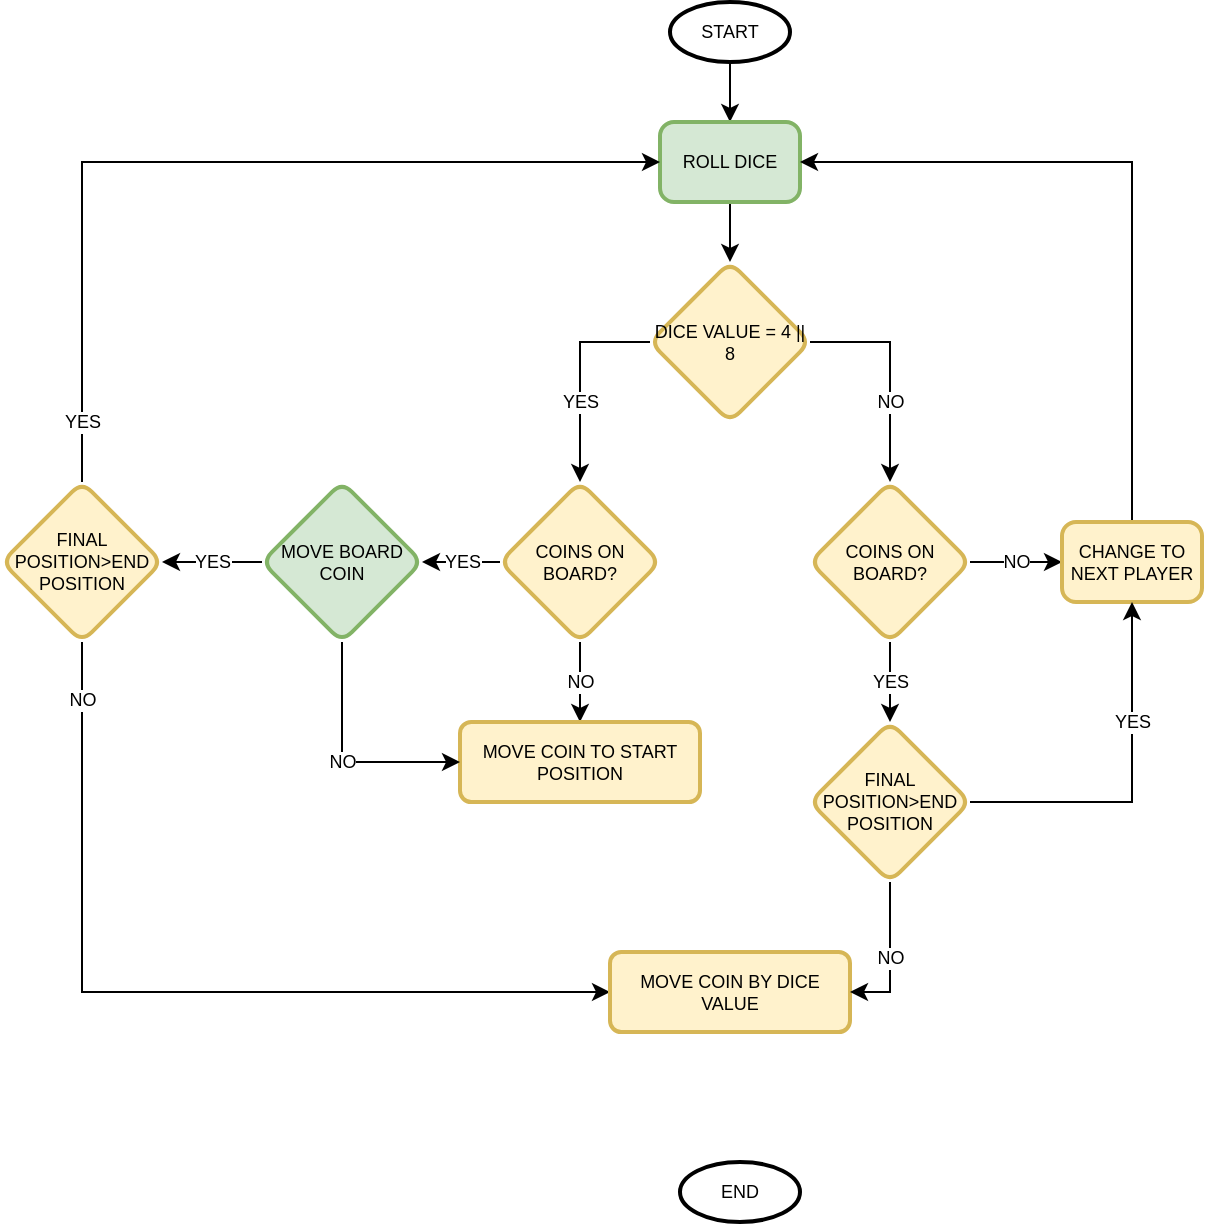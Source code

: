 <mxfile version="14.4.3" type="device"><diagram id="C5RBs43oDa-KdzZeNtuy" name="Page-1"><mxGraphModel dx="1422" dy="822" grid="1" gridSize="10" guides="1" tooltips="1" connect="1" arrows="1" fold="1" page="1" pageScale="1" pageWidth="827" pageHeight="1169" math="0" shadow="0"><root><mxCell id="WIyWlLk6GJQsqaUBKTNV-0"/><mxCell id="WIyWlLk6GJQsqaUBKTNV-1" parent="WIyWlLk6GJQsqaUBKTNV-0"/><mxCell id="v7IBuRP4jfwQRJibFm8w-3" value="" style="edgeStyle=orthogonalEdgeStyle;rounded=0;orthogonalLoop=1;jettySize=auto;html=1;fontSize=9;" parent="WIyWlLk6GJQsqaUBKTNV-1" source="v7IBuRP4jfwQRJibFm8w-0" target="v7IBuRP4jfwQRJibFm8w-2" edge="1"><mxGeometry relative="1" as="geometry"/></mxCell><mxCell id="v7IBuRP4jfwQRJibFm8w-0" value="START" style="strokeWidth=2;html=1;shape=mxgraph.flowchart.start_1;whiteSpace=wrap;fontSize=9;" parent="WIyWlLk6GJQsqaUBKTNV-1" vertex="1"><mxGeometry x="464" y="70" width="60" height="30" as="geometry"/></mxCell><mxCell id="v7IBuRP4jfwQRJibFm8w-1" value="END" style="strokeWidth=2;html=1;shape=mxgraph.flowchart.start_1;whiteSpace=wrap;fontSize=9;" parent="WIyWlLk6GJQsqaUBKTNV-1" vertex="1"><mxGeometry x="469" y="650" width="60" height="30" as="geometry"/></mxCell><mxCell id="Oz2Su5A2mTlKZPIFgI4u-11" value="" style="edgeStyle=orthogonalEdgeStyle;rounded=0;orthogonalLoop=1;jettySize=auto;html=1;fontSize=9;" edge="1" parent="WIyWlLk6GJQsqaUBKTNV-1" source="v7IBuRP4jfwQRJibFm8w-2" target="Oz2Su5A2mTlKZPIFgI4u-10"><mxGeometry relative="1" as="geometry"/></mxCell><mxCell id="v7IBuRP4jfwQRJibFm8w-2" value="ROLL DICE" style="rounded=1;whiteSpace=wrap;html=1;absoluteArcSize=1;arcSize=14;strokeWidth=2;fillColor=#d5e8d4;strokeColor=#82b366;fontSize=9;" parent="WIyWlLk6GJQsqaUBKTNV-1" vertex="1"><mxGeometry x="459" y="130" width="70" height="40" as="geometry"/></mxCell><mxCell id="v7IBuRP4jfwQRJibFm8w-18" value="NO" style="edgeStyle=orthogonalEdgeStyle;rounded=0;orthogonalLoop=1;jettySize=auto;html=1;fontSize=9;exitX=0.5;exitY=1;exitDx=0;exitDy=0;" parent="WIyWlLk6GJQsqaUBKTNV-1" source="v7IBuRP4jfwQRJibFm8w-9" target="v7IBuRP4jfwQRJibFm8w-6" edge="1"><mxGeometry relative="1" as="geometry"><mxPoint x="494" y="520" as="sourcePoint"/></mxGeometry></mxCell><mxCell id="v7IBuRP4jfwQRJibFm8w-6" value="MOVE COIN TO START POSITION" style="whiteSpace=wrap;html=1;rounded=1;strokeWidth=2;arcSize=14;fillColor=#fff2cc;strokeColor=#d6b656;fontSize=9;" parent="WIyWlLk6GJQsqaUBKTNV-1" vertex="1"><mxGeometry x="359" y="430" width="120" height="40" as="geometry"/></mxCell><mxCell id="Oz2Su5A2mTlKZPIFgI4u-18" value="YES" style="edgeStyle=orthogonalEdgeStyle;rounded=0;orthogonalLoop=1;jettySize=auto;html=1;fontSize=9;" edge="1" parent="WIyWlLk6GJQsqaUBKTNV-1" source="v7IBuRP4jfwQRJibFm8w-9" target="Oz2Su5A2mTlKZPIFgI4u-2"><mxGeometry relative="1" as="geometry"/></mxCell><mxCell id="v7IBuRP4jfwQRJibFm8w-9" value="COINS ON BOARD?" style="rhombus;whiteSpace=wrap;html=1;rounded=1;strokeWidth=2;arcSize=14;fillColor=#fff2cc;strokeColor=#d6b656;fontSize=9;" parent="WIyWlLk6GJQsqaUBKTNV-1" vertex="1"><mxGeometry x="379" y="310" width="80" height="80" as="geometry"/></mxCell><mxCell id="Oz2Su5A2mTlKZPIFgI4u-19" value="NO" style="edgeStyle=orthogonalEdgeStyle;rounded=0;orthogonalLoop=1;jettySize=auto;html=1;fontSize=9;" edge="1" parent="WIyWlLk6GJQsqaUBKTNV-1" source="Oz2Su5A2mTlKZPIFgI4u-2"><mxGeometry relative="1" as="geometry"><mxPoint x="359" y="450" as="targetPoint"/><Array as="points"><mxPoint x="300" y="450"/><mxPoint x="359" y="450"/></Array></mxGeometry></mxCell><mxCell id="Oz2Su5A2mTlKZPIFgI4u-20" value="YES" style="edgeStyle=orthogonalEdgeStyle;rounded=0;orthogonalLoop=1;jettySize=auto;html=1;fontSize=9;" edge="1" parent="WIyWlLk6GJQsqaUBKTNV-1" source="Oz2Su5A2mTlKZPIFgI4u-2" target="Oz2Su5A2mTlKZPIFgI4u-5"><mxGeometry relative="1" as="geometry"/></mxCell><mxCell id="Oz2Su5A2mTlKZPIFgI4u-2" value="MOVE BOARD COIN" style="rhombus;whiteSpace=wrap;html=1;rounded=1;strokeWidth=2;arcSize=14;fillColor=#d5e8d4;strokeColor=#82b366;fontSize=9;" vertex="1" parent="WIyWlLk6GJQsqaUBKTNV-1"><mxGeometry x="260" y="310" width="80" height="80" as="geometry"/></mxCell><mxCell id="Oz2Su5A2mTlKZPIFgI4u-21" value="YES" style="edgeStyle=orthogonalEdgeStyle;rounded=0;orthogonalLoop=1;jettySize=auto;html=1;entryX=0;entryY=0.5;entryDx=0;entryDy=0;fontSize=9;" edge="1" parent="WIyWlLk6GJQsqaUBKTNV-1" source="Oz2Su5A2mTlKZPIFgI4u-5" target="v7IBuRP4jfwQRJibFm8w-2"><mxGeometry x="-0.866" relative="1" as="geometry"><Array as="points"><mxPoint x="170" y="150"/></Array><mxPoint as="offset"/></mxGeometry></mxCell><mxCell id="Oz2Su5A2mTlKZPIFgI4u-23" value="NO" style="edgeStyle=orthogonalEdgeStyle;rounded=0;orthogonalLoop=1;jettySize=auto;html=1;fontSize=9;" edge="1" parent="WIyWlLk6GJQsqaUBKTNV-1" source="Oz2Su5A2mTlKZPIFgI4u-5" target="Oz2Su5A2mTlKZPIFgI4u-22"><mxGeometry x="-0.869" relative="1" as="geometry"><Array as="points"><mxPoint x="170" y="565"/></Array><mxPoint as="offset"/></mxGeometry></mxCell><mxCell id="Oz2Su5A2mTlKZPIFgI4u-5" value="FINAL POSITION&amp;gt;END POSITION" style="rhombus;whiteSpace=wrap;html=1;rounded=1;strokeColor=#d6b656;strokeWidth=2;fillColor=#fff2cc;arcSize=14;fontSize=9;" vertex="1" parent="WIyWlLk6GJQsqaUBKTNV-1"><mxGeometry x="130" y="310" width="80" height="80" as="geometry"/></mxCell><mxCell id="Oz2Su5A2mTlKZPIFgI4u-12" value="YES" style="edgeStyle=orthogonalEdgeStyle;rounded=0;orthogonalLoop=1;jettySize=auto;html=1;fontSize=9;" edge="1" parent="WIyWlLk6GJQsqaUBKTNV-1" source="Oz2Su5A2mTlKZPIFgI4u-10" target="v7IBuRP4jfwQRJibFm8w-9"><mxGeometry x="0.238" relative="1" as="geometry"><Array as="points"><mxPoint x="419" y="240"/></Array><mxPoint as="offset"/></mxGeometry></mxCell><mxCell id="Oz2Su5A2mTlKZPIFgI4u-13" value="NO" style="edgeStyle=orthogonalEdgeStyle;rounded=0;orthogonalLoop=1;jettySize=auto;html=1;fontSize=9;entryX=0.5;entryY=0;entryDx=0;entryDy=0;exitX=1;exitY=0.5;exitDx=0;exitDy=0;" edge="1" parent="WIyWlLk6GJQsqaUBKTNV-1" source="Oz2Su5A2mTlKZPIFgI4u-10" target="Oz2Su5A2mTlKZPIFgI4u-14"><mxGeometry x="0.273" relative="1" as="geometry"><mxPoint x="570" y="310" as="targetPoint"/><mxPoint as="offset"/></mxGeometry></mxCell><mxCell id="Oz2Su5A2mTlKZPIFgI4u-10" value="DICE VALUE = 4 || 8" style="rhombus;whiteSpace=wrap;html=1;rounded=1;strokeWidth=2;arcSize=14;fillColor=#fff2cc;strokeColor=#d6b656;fontSize=9;" vertex="1" parent="WIyWlLk6GJQsqaUBKTNV-1"><mxGeometry x="454" y="200" width="80" height="80" as="geometry"/></mxCell><mxCell id="Oz2Su5A2mTlKZPIFgI4u-16" value="NO" style="edgeStyle=orthogonalEdgeStyle;rounded=0;orthogonalLoop=1;jettySize=auto;html=1;fontSize=9;" edge="1" parent="WIyWlLk6GJQsqaUBKTNV-1" source="Oz2Su5A2mTlKZPIFgI4u-14" target="Oz2Su5A2mTlKZPIFgI4u-15"><mxGeometry relative="1" as="geometry"/></mxCell><mxCell id="Oz2Su5A2mTlKZPIFgI4u-25" value="YES" style="edgeStyle=orthogonalEdgeStyle;rounded=0;orthogonalLoop=1;jettySize=auto;html=1;fontSize=9;" edge="1" parent="WIyWlLk6GJQsqaUBKTNV-1" source="Oz2Su5A2mTlKZPIFgI4u-14" target="Oz2Su5A2mTlKZPIFgI4u-24"><mxGeometry relative="1" as="geometry"/></mxCell><mxCell id="Oz2Su5A2mTlKZPIFgI4u-14" value="COINS ON BOARD?" style="rhombus;whiteSpace=wrap;html=1;rounded=1;strokeWidth=2;arcSize=14;fillColor=#fff2cc;strokeColor=#d6b656;fontSize=9;" vertex="1" parent="WIyWlLk6GJQsqaUBKTNV-1"><mxGeometry x="534" y="310" width="80" height="80" as="geometry"/></mxCell><mxCell id="Oz2Su5A2mTlKZPIFgI4u-17" style="edgeStyle=orthogonalEdgeStyle;rounded=0;orthogonalLoop=1;jettySize=auto;html=1;entryX=1;entryY=0.5;entryDx=0;entryDy=0;fontSize=9;" edge="1" parent="WIyWlLk6GJQsqaUBKTNV-1" source="Oz2Su5A2mTlKZPIFgI4u-15" target="v7IBuRP4jfwQRJibFm8w-2"><mxGeometry relative="1" as="geometry"><Array as="points"><mxPoint x="695" y="150"/></Array></mxGeometry></mxCell><mxCell id="Oz2Su5A2mTlKZPIFgI4u-15" value="CHANGE TO NEXT PLAYER" style="rounded=1;whiteSpace=wrap;html=1;absoluteArcSize=1;arcSize=14;strokeWidth=2;fillColor=#fff2cc;strokeColor=#d6b656;fontSize=9;" vertex="1" parent="WIyWlLk6GJQsqaUBKTNV-1"><mxGeometry x="660" y="330" width="70" height="40" as="geometry"/></mxCell><mxCell id="Oz2Su5A2mTlKZPIFgI4u-22" value="MOVE COIN BY DICE VALUE" style="whiteSpace=wrap;html=1;rounded=1;fontSize=9;strokeColor=#d6b656;strokeWidth=2;fillColor=#fff2cc;arcSize=14;" vertex="1" parent="WIyWlLk6GJQsqaUBKTNV-1"><mxGeometry x="434" y="545" width="120" height="40" as="geometry"/></mxCell><mxCell id="Oz2Su5A2mTlKZPIFgI4u-26" value="NO" style="edgeStyle=orthogonalEdgeStyle;rounded=0;orthogonalLoop=1;jettySize=auto;html=1;entryX=1;entryY=0.5;entryDx=0;entryDy=0;fontSize=9;" edge="1" parent="WIyWlLk6GJQsqaUBKTNV-1" source="Oz2Su5A2mTlKZPIFgI4u-24" target="Oz2Su5A2mTlKZPIFgI4u-22"><mxGeometry relative="1" as="geometry"/></mxCell><mxCell id="Oz2Su5A2mTlKZPIFgI4u-27" value="YES" style="edgeStyle=orthogonalEdgeStyle;rounded=0;orthogonalLoop=1;jettySize=auto;html=1;entryX=0.5;entryY=1;entryDx=0;entryDy=0;fontSize=9;" edge="1" parent="WIyWlLk6GJQsqaUBKTNV-1" source="Oz2Su5A2mTlKZPIFgI4u-24" target="Oz2Su5A2mTlKZPIFgI4u-15"><mxGeometry x="0.337" relative="1" as="geometry"><mxPoint as="offset"/></mxGeometry></mxCell><mxCell id="Oz2Su5A2mTlKZPIFgI4u-24" value="FINAL POSITION&amp;gt;END POSITION" style="rhombus;whiteSpace=wrap;html=1;rounded=1;strokeColor=#d6b656;strokeWidth=2;fillColor=#fff2cc;arcSize=14;fontSize=9;" vertex="1" parent="WIyWlLk6GJQsqaUBKTNV-1"><mxGeometry x="534" y="430" width="80" height="80" as="geometry"/></mxCell></root></mxGraphModel></diagram></mxfile>